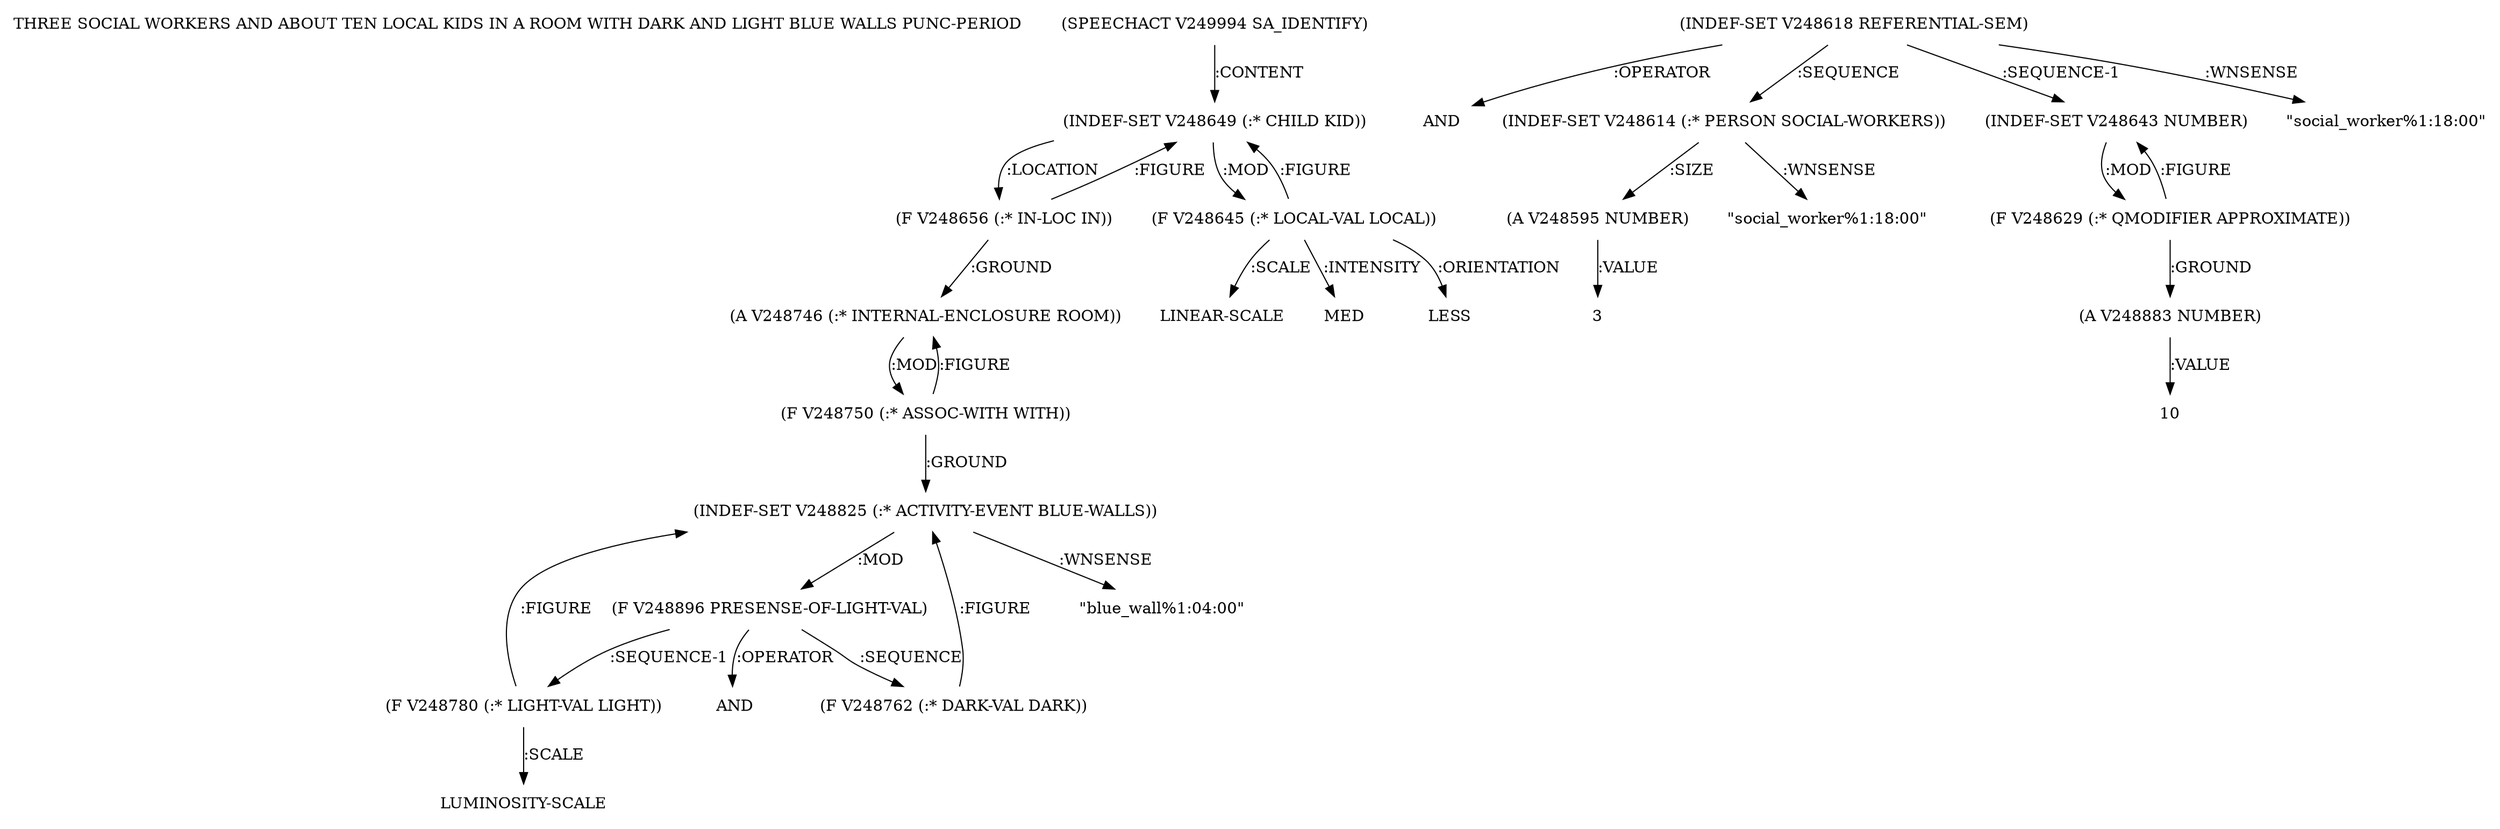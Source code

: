 digraph Terms {
  node [shape=none]
  "THREE SOCIAL WORKERS AND ABOUT TEN LOCAL KIDS IN A ROOM WITH DARK AND LIGHT BLUE WALLS PUNC-PERIOD"
  "V249994" [label="(SPEECHACT V249994 SA_IDENTIFY)"]
  "V249994" -> "V248649" [label=":CONTENT"]
  "V248649" [label="(INDEF-SET V248649 (:* CHILD KID))"]
  "V248649" -> "V248656" [label=":LOCATION"]
  "V248649" -> "V248645" [label=":MOD"]
  "V248645" [label="(F V248645 (:* LOCAL-VAL LOCAL))"]
  "V248645" -> "NT256776" [label=":SCALE"]
  "NT256776" [label="LINEAR-SCALE"]
  "V248645" -> "NT256777" [label=":INTENSITY"]
  "NT256777" [label="MED"]
  "V248645" -> "NT256778" [label=":ORIENTATION"]
  "NT256778" [label="LESS"]
  "V248645" -> "V248649" [label=":FIGURE"]
  "V248656" [label="(F V248656 (:* IN-LOC IN))"]
  "V248656" -> "V248746" [label=":GROUND"]
  "V248656" -> "V248649" [label=":FIGURE"]
  "V248746" [label="(A V248746 (:* INTERNAL-ENCLOSURE ROOM))"]
  "V248746" -> "V248750" [label=":MOD"]
  "V248750" [label="(F V248750 (:* ASSOC-WITH WITH))"]
  "V248750" -> "V248825" [label=":GROUND"]
  "V248750" -> "V248746" [label=":FIGURE"]
  "V248825" [label="(INDEF-SET V248825 (:* ACTIVITY-EVENT BLUE-WALLS))"]
  "V248825" -> "V248896" [label=":MOD"]
  "V248825" -> "NT256779" [label=":WNSENSE"]
  "NT256779" [label="\"blue_wall%1:04:00\""]
  "V248896" [label="(F V248896 PRESENSE-OF-LIGHT-VAL)"]
  "V248896" -> "V248762" [label=":SEQUENCE"]
  "V248896" -> "V248780" [label=":SEQUENCE-1"]
  "V248896" -> "NT256780" [label=":OPERATOR"]
  "NT256780" [label="AND"]
  "V248762" [label="(F V248762 (:* DARK-VAL DARK))"]
  "V248762" -> "V248825" [label=":FIGURE"]
  "V248780" [label="(F V248780 (:* LIGHT-VAL LIGHT))"]
  "V248780" -> "V248825" [label=":FIGURE"]
  "V248780" -> "NT256781" [label=":SCALE"]
  "NT256781" [label="LUMINOSITY-SCALE"]
  "V248618" [label="(INDEF-SET V248618 REFERENTIAL-SEM)"]
  "V248618" -> "NT256782" [label=":OPERATOR"]
  "NT256782" [label="AND"]
  "V248618" -> "V248614" [label=":SEQUENCE"]
  "V248618" -> "V248643" [label=":SEQUENCE-1"]
  "V248618" -> "NT256783" [label=":WNSENSE"]
  "NT256783" [label="\"social_worker%1:18:00\""]
  "V248614" [label="(INDEF-SET V248614 (:* PERSON SOCIAL-WORKERS))"]
  "V248614" -> "V248595" [label=":SIZE"]
  "V248614" -> "NT256784" [label=":WNSENSE"]
  "NT256784" [label="\"social_worker%1:18:00\""]
  "V248595" [label="(A V248595 NUMBER)"]
  "V248595" -> "NT256785" [label=":VALUE"]
  "NT256785" [label="3"]
  "V248643" [label="(INDEF-SET V248643 NUMBER)"]
  "V248643" -> "V248629" [label=":MOD"]
  "V248629" [label="(F V248629 (:* QMODIFIER APPROXIMATE))"]
  "V248629" -> "V248643" [label=":FIGURE"]
  "V248629" -> "V248883" [label=":GROUND"]
  "V248883" [label="(A V248883 NUMBER)"]
  "V248883" -> "NT256786" [label=":VALUE"]
  "NT256786" [label="10"]
}
